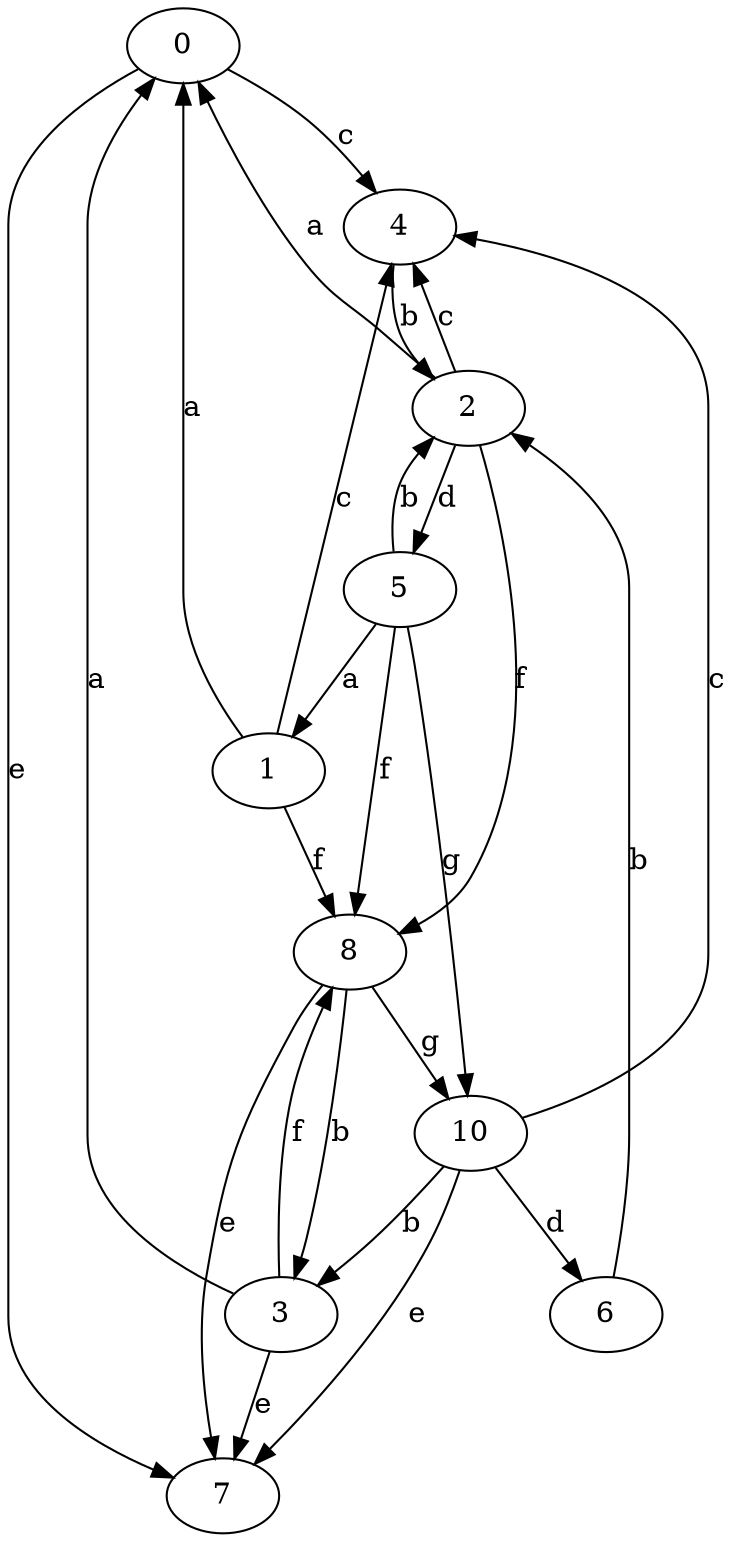strict digraph  {
0;
1;
2;
3;
4;
5;
6;
7;
8;
10;
0 -> 4  [label=c];
0 -> 7  [label=e];
1 -> 0  [label=a];
1 -> 4  [label=c];
1 -> 8  [label=f];
2 -> 0  [label=a];
2 -> 4  [label=c];
2 -> 5  [label=d];
2 -> 8  [label=f];
3 -> 0  [label=a];
3 -> 7  [label=e];
3 -> 8  [label=f];
4 -> 2  [label=b];
5 -> 1  [label=a];
5 -> 2  [label=b];
5 -> 8  [label=f];
5 -> 10  [label=g];
6 -> 2  [label=b];
8 -> 3  [label=b];
8 -> 7  [label=e];
8 -> 10  [label=g];
10 -> 3  [label=b];
10 -> 4  [label=c];
10 -> 6  [label=d];
10 -> 7  [label=e];
}
